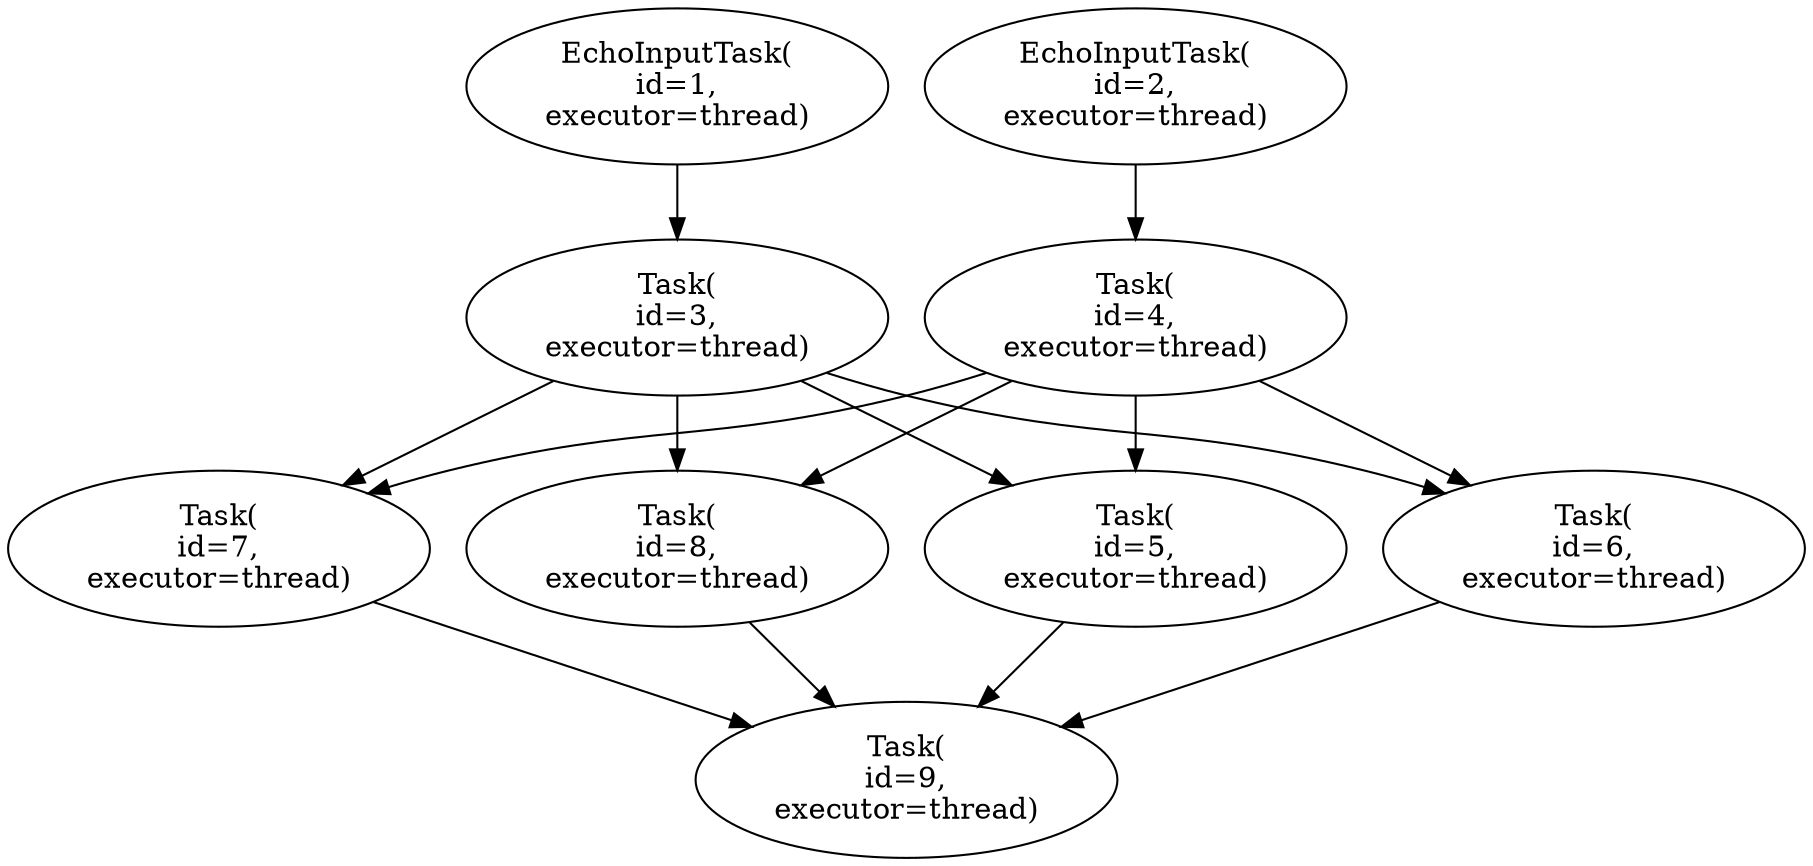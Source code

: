 digraph test {
	"EchoInputTask(\nid=1,\nexecutor=thread)" -> "Task(\nid=3,\nexecutor=thread)"
	"EchoInputTask(\nid=2,\nexecutor=thread)" -> "Task(\nid=4,\nexecutor=thread)"
	"Task(\nid=3,\nexecutor=thread)" -> "Task(\nid=5,\nexecutor=thread)"
	"Task(\nid=3,\nexecutor=thread)" -> "Task(\nid=6,\nexecutor=thread)"
	"Task(\nid=3,\nexecutor=thread)" -> "Task(\nid=7,\nexecutor=thread)"
	"Task(\nid=3,\nexecutor=thread)" -> "Task(\nid=8,\nexecutor=thread)"
	"Task(\nid=4,\nexecutor=thread)" -> "Task(\nid=5,\nexecutor=thread)"
	"Task(\nid=4,\nexecutor=thread)" -> "Task(\nid=6,\nexecutor=thread)"
	"Task(\nid=4,\nexecutor=thread)" -> "Task(\nid=7,\nexecutor=thread)"
	"Task(\nid=4,\nexecutor=thread)" -> "Task(\nid=8,\nexecutor=thread)"
	"Task(\nid=5,\nexecutor=thread)" -> "Task(\nid=9,\nexecutor=thread)"
	"Task(\nid=6,\nexecutor=thread)" -> "Task(\nid=9,\nexecutor=thread)"
	"Task(\nid=7,\nexecutor=thread)" -> "Task(\nid=9,\nexecutor=thread)"
	"Task(\nid=8,\nexecutor=thread)" -> "Task(\nid=9,\nexecutor=thread)"
}
